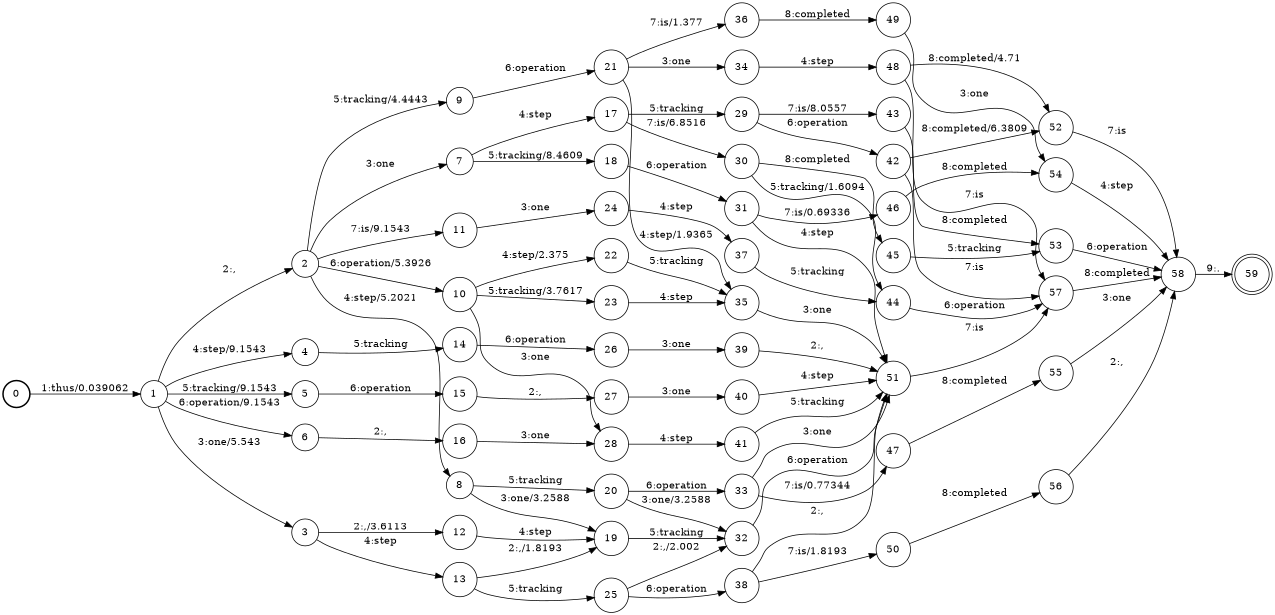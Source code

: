 digraph FST {
rankdir = LR;
size = "8.5,11";
label = "";
center = 1;
orientation = Portrait;
ranksep = "0.4";
nodesep = "0.25";
0 [label = "0", shape = circle, style = bold, fontsize = 14]
	0 -> 1 [label = "1:thus/0.039062", fontsize = 14];
1 [label = "1", shape = circle, style = solid, fontsize = 14]
	1 -> 2 [label = "2:,", fontsize = 14];
	1 -> 3 [label = "3:one/5.543", fontsize = 14];
	1 -> 4 [label = "4:step/9.1543", fontsize = 14];
	1 -> 5 [label = "5:tracking/9.1543", fontsize = 14];
	1 -> 6 [label = "6:operation/9.1543", fontsize = 14];
2 [label = "2", shape = circle, style = solid, fontsize = 14]
	2 -> 7 [label = "3:one", fontsize = 14];
	2 -> 8 [label = "4:step/5.2021", fontsize = 14];
	2 -> 9 [label = "5:tracking/4.4443", fontsize = 14];
	2 -> 10 [label = "6:operation/5.3926", fontsize = 14];
	2 -> 11 [label = "7:is/9.1543", fontsize = 14];
3 [label = "3", shape = circle, style = solid, fontsize = 14]
	3 -> 12 [label = "2:,/3.6113", fontsize = 14];
	3 -> 13 [label = "4:step", fontsize = 14];
4 [label = "4", shape = circle, style = solid, fontsize = 14]
	4 -> 14 [label = "5:tracking", fontsize = 14];
5 [label = "5", shape = circle, style = solid, fontsize = 14]
	5 -> 15 [label = "6:operation", fontsize = 14];
6 [label = "6", shape = circle, style = solid, fontsize = 14]
	6 -> 16 [label = "2:,", fontsize = 14];
7 [label = "7", shape = circle, style = solid, fontsize = 14]
	7 -> 17 [label = "4:step", fontsize = 14];
	7 -> 18 [label = "5:tracking/8.4609", fontsize = 14];
8 [label = "8", shape = circle, style = solid, fontsize = 14]
	8 -> 19 [label = "3:one/3.2588", fontsize = 14];
	8 -> 20 [label = "5:tracking", fontsize = 14];
9 [label = "9", shape = circle, style = solid, fontsize = 14]
	9 -> 21 [label = "6:operation", fontsize = 14];
10 [label = "10", shape = circle, style = solid, fontsize = 14]
	10 -> 28 [label = "3:one", fontsize = 14];
	10 -> 22 [label = "4:step/2.375", fontsize = 14];
	10 -> 23 [label = "5:tracking/3.7617", fontsize = 14];
11 [label = "11", shape = circle, style = solid, fontsize = 14]
	11 -> 24 [label = "3:one", fontsize = 14];
12 [label = "12", shape = circle, style = solid, fontsize = 14]
	12 -> 19 [label = "4:step", fontsize = 14];
13 [label = "13", shape = circle, style = solid, fontsize = 14]
	13 -> 19 [label = "2:,/1.8193", fontsize = 14];
	13 -> 25 [label = "5:tracking", fontsize = 14];
14 [label = "14", shape = circle, style = solid, fontsize = 14]
	14 -> 26 [label = "6:operation", fontsize = 14];
15 [label = "15", shape = circle, style = solid, fontsize = 14]
	15 -> 27 [label = "2:,", fontsize = 14];
16 [label = "16", shape = circle, style = solid, fontsize = 14]
	16 -> 28 [label = "3:one", fontsize = 14];
17 [label = "17", shape = circle, style = solid, fontsize = 14]
	17 -> 29 [label = "5:tracking", fontsize = 14];
	17 -> 30 [label = "7:is/6.8516", fontsize = 14];
18 [label = "18", shape = circle, style = solid, fontsize = 14]
	18 -> 31 [label = "6:operation", fontsize = 14];
19 [label = "19", shape = circle, style = solid, fontsize = 14]
	19 -> 32 [label = "5:tracking", fontsize = 14];
20 [label = "20", shape = circle, style = solid, fontsize = 14]
	20 -> 32 [label = "3:one/3.2588", fontsize = 14];
	20 -> 33 [label = "6:operation", fontsize = 14];
21 [label = "21", shape = circle, style = solid, fontsize = 14]
	21 -> 34 [label = "3:one", fontsize = 14];
	21 -> 35 [label = "4:step/1.9365", fontsize = 14];
	21 -> 36 [label = "7:is/1.377", fontsize = 14];
22 [label = "22", shape = circle, style = solid, fontsize = 14]
	22 -> 35 [label = "5:tracking", fontsize = 14];
23 [label = "23", shape = circle, style = solid, fontsize = 14]
	23 -> 35 [label = "4:step", fontsize = 14];
24 [label = "24", shape = circle, style = solid, fontsize = 14]
	24 -> 37 [label = "4:step", fontsize = 14];
25 [label = "25", shape = circle, style = solid, fontsize = 14]
	25 -> 32 [label = "2:,/2.002", fontsize = 14];
	25 -> 38 [label = "6:operation", fontsize = 14];
26 [label = "26", shape = circle, style = solid, fontsize = 14]
	26 -> 39 [label = "3:one", fontsize = 14];
27 [label = "27", shape = circle, style = solid, fontsize = 14]
	27 -> 40 [label = "3:one", fontsize = 14];
28 [label = "28", shape = circle, style = solid, fontsize = 14]
	28 -> 41 [label = "4:step", fontsize = 14];
29 [label = "29", shape = circle, style = solid, fontsize = 14]
	29 -> 42 [label = "6:operation", fontsize = 14];
	29 -> 43 [label = "7:is/8.0557", fontsize = 14];
30 [label = "30", shape = circle, style = solid, fontsize = 14]
	30 -> 44 [label = "5:tracking/1.6094", fontsize = 14];
	30 -> 45 [label = "8:completed", fontsize = 14];
31 [label = "31", shape = circle, style = solid, fontsize = 14]
	31 -> 51 [label = "4:step", fontsize = 14];
	31 -> 46 [label = "7:is/0.69336", fontsize = 14];
32 [label = "32", shape = circle, style = solid, fontsize = 14]
	32 -> 51 [label = "6:operation", fontsize = 14];
33 [label = "33", shape = circle, style = solid, fontsize = 14]
	33 -> 51 [label = "3:one", fontsize = 14];
	33 -> 47 [label = "7:is/0.77344", fontsize = 14];
34 [label = "34", shape = circle, style = solid, fontsize = 14]
	34 -> 48 [label = "4:step", fontsize = 14];
35 [label = "35", shape = circle, style = solid, fontsize = 14]
	35 -> 51 [label = "3:one", fontsize = 14];
36 [label = "36", shape = circle, style = solid, fontsize = 14]
	36 -> 49 [label = "8:completed", fontsize = 14];
37 [label = "37", shape = circle, style = solid, fontsize = 14]
	37 -> 44 [label = "5:tracking", fontsize = 14];
38 [label = "38", shape = circle, style = solid, fontsize = 14]
	38 -> 51 [label = "2:,", fontsize = 14];
	38 -> 50 [label = "7:is/1.8193", fontsize = 14];
39 [label = "39", shape = circle, style = solid, fontsize = 14]
	39 -> 51 [label = "2:,", fontsize = 14];
40 [label = "40", shape = circle, style = solid, fontsize = 14]
	40 -> 51 [label = "4:step", fontsize = 14];
41 [label = "41", shape = circle, style = solid, fontsize = 14]
	41 -> 51 [label = "5:tracking", fontsize = 14];
42 [label = "42", shape = circle, style = solid, fontsize = 14]
	42 -> 57 [label = "7:is", fontsize = 14];
	42 -> 52 [label = "8:completed/6.3809", fontsize = 14];
43 [label = "43", shape = circle, style = solid, fontsize = 14]
	43 -> 53 [label = "8:completed", fontsize = 14];
44 [label = "44", shape = circle, style = solid, fontsize = 14]
	44 -> 57 [label = "6:operation", fontsize = 14];
45 [label = "45", shape = circle, style = solid, fontsize = 14]
	45 -> 53 [label = "5:tracking", fontsize = 14];
46 [label = "46", shape = circle, style = solid, fontsize = 14]
	46 -> 54 [label = "8:completed", fontsize = 14];
47 [label = "47", shape = circle, style = solid, fontsize = 14]
	47 -> 55 [label = "8:completed", fontsize = 14];
48 [label = "48", shape = circle, style = solid, fontsize = 14]
	48 -> 57 [label = "7:is", fontsize = 14];
	48 -> 52 [label = "8:completed/4.71", fontsize = 14];
49 [label = "49", shape = circle, style = solid, fontsize = 14]
	49 -> 54 [label = "3:one", fontsize = 14];
50 [label = "50", shape = circle, style = solid, fontsize = 14]
	50 -> 56 [label = "8:completed", fontsize = 14];
51 [label = "51", shape = circle, style = solid, fontsize = 14]
	51 -> 57 [label = "7:is", fontsize = 14];
52 [label = "52", shape = circle, style = solid, fontsize = 14]
	52 -> 58 [label = "7:is", fontsize = 14];
53 [label = "53", shape = circle, style = solid, fontsize = 14]
	53 -> 58 [label = "6:operation", fontsize = 14];
54 [label = "54", shape = circle, style = solid, fontsize = 14]
	54 -> 58 [label = "4:step", fontsize = 14];
55 [label = "55", shape = circle, style = solid, fontsize = 14]
	55 -> 58 [label = "3:one", fontsize = 14];
56 [label = "56", shape = circle, style = solid, fontsize = 14]
	56 -> 58 [label = "2:,", fontsize = 14];
57 [label = "57", shape = circle, style = solid, fontsize = 14]
	57 -> 58 [label = "8:completed", fontsize = 14];
58 [label = "58", shape = circle, style = solid, fontsize = 14]
	58 -> 59 [label = "9:.", fontsize = 14];
59 [label = "59", shape = doublecircle, style = solid, fontsize = 14]
}
